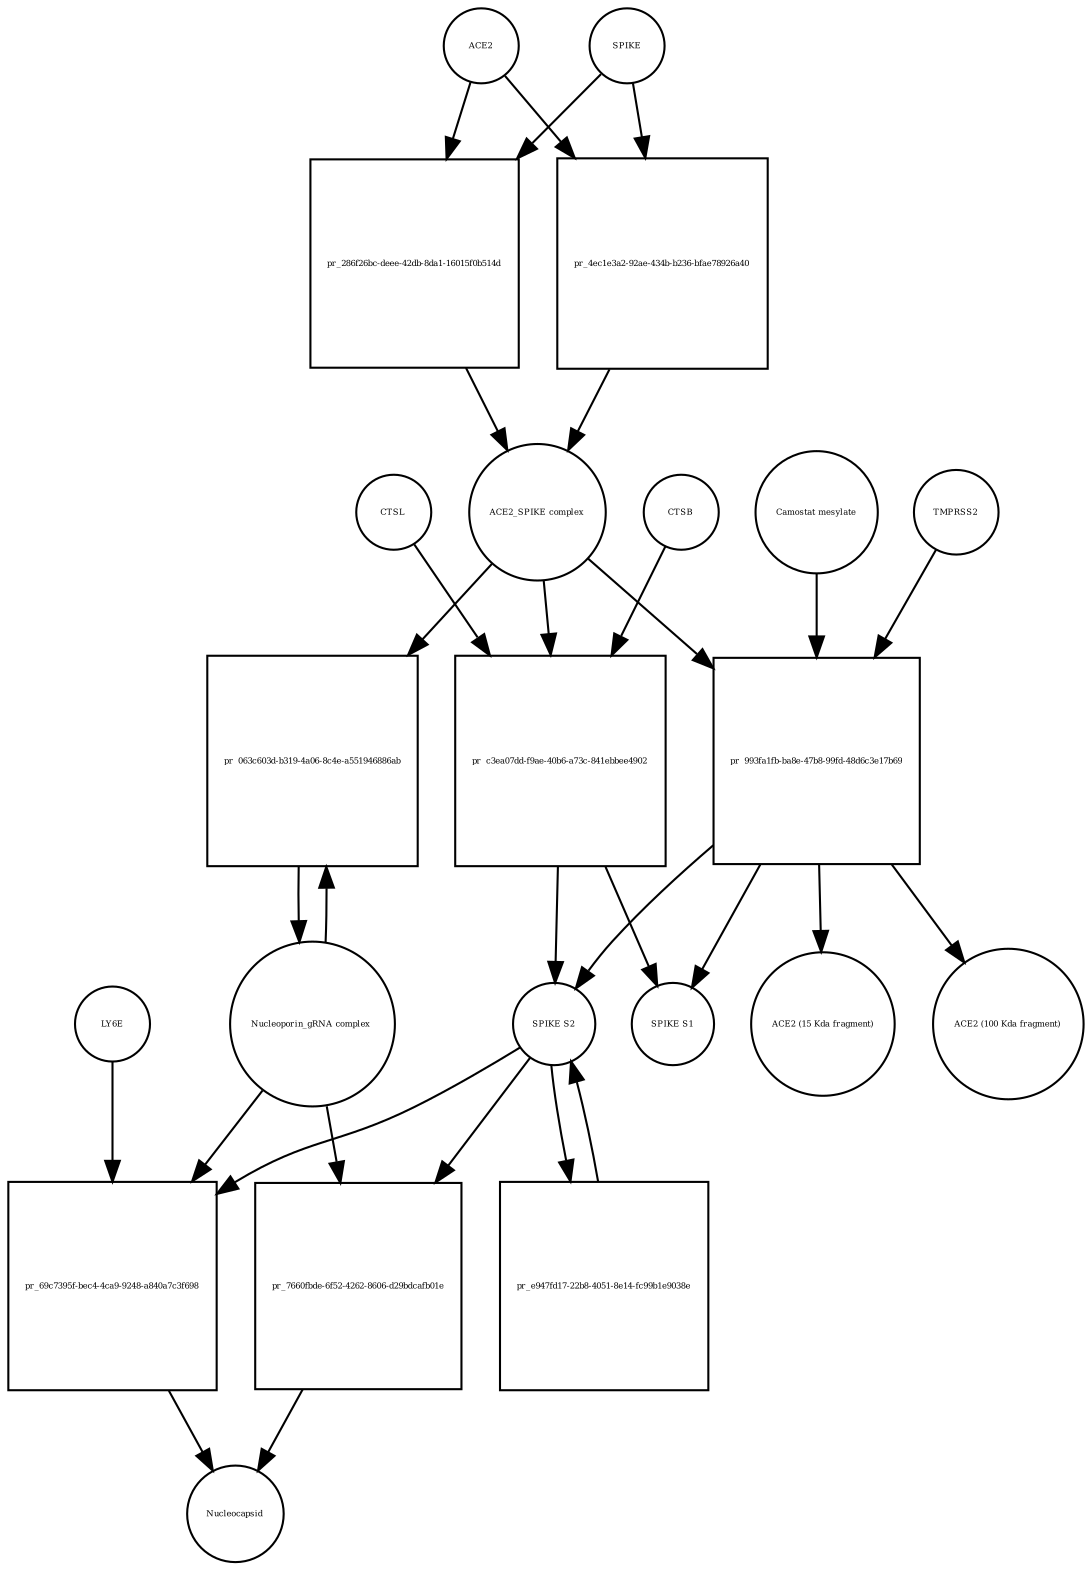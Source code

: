 strict digraph  {
ACE2 [annotation="", bipartite=0, cls=macromolecule, fontsize=4, label=ACE2, shape=circle];
"pr_286f26bc-deee-42db-8da1-16015f0b514d" [annotation="", bipartite=1, cls=process, fontsize=4, label="pr_286f26bc-deee-42db-8da1-16015f0b514d", shape=square];
"ACE2_SPIKE complex" [annotation="", bipartite=0, cls=complex, fontsize=4, label="ACE2_SPIKE complex", shape=circle];
SPIKE [annotation="", bipartite=0, cls="macromolecule multimer", fontsize=4, label=SPIKE, shape=circle];
"Nucleoporin_gRNA complex " [annotation="", bipartite=0, cls=complex, fontsize=4, label="Nucleoporin_gRNA complex ", shape=circle];
"pr_063c603d-b319-4a06-8c4e-a551946886ab" [annotation="", bipartite=1, cls=process, fontsize=4, label="pr_063c603d-b319-4a06-8c4e-a551946886ab", shape=square];
"pr_c3ea07dd-f9ae-40b6-a73c-841ebbee4902" [annotation="", bipartite=1, cls=process, fontsize=4, label="pr_c3ea07dd-f9ae-40b6-a73c-841ebbee4902", shape=square];
"SPIKE S2" [annotation="", bipartite=0, cls=macromolecule, fontsize=4, label="SPIKE S2", shape=circle];
CTSB [annotation="", bipartite=0, cls=macromolecule, fontsize=4, label=CTSB, shape=circle];
CTSL [annotation="", bipartite=0, cls=macromolecule, fontsize=4, label=CTSL, shape=circle];
"SPIKE S1" [annotation="", bipartite=0, cls=macromolecule, fontsize=4, label="SPIKE S1", shape=circle];
"pr_993fa1fb-ba8e-47b8-99fd-48d6c3e17b69" [annotation="", bipartite=1, cls=process, fontsize=4, label="pr_993fa1fb-ba8e-47b8-99fd-48d6c3e17b69", shape=square];
TMPRSS2 [annotation="", bipartite=0, cls=macromolecule, fontsize=4, label=TMPRSS2, shape=circle];
"Camostat mesylate" [annotation="urn_miriam_pubchem.compound_2536", bipartite=0, cls="simple chemical", fontsize=4, label="Camostat mesylate", shape=circle];
"ACE2 (15 Kda fragment)" [annotation="", bipartite=0, cls=macromolecule, fontsize=4, label="ACE2 (15 Kda fragment)", shape=circle];
"ACE2 (100 Kda fragment)" [annotation="", bipartite=0, cls=macromolecule, fontsize=4, label="ACE2 (100 Kda fragment)", shape=circle];
"pr_4ec1e3a2-92ae-434b-b236-bfae78926a40" [annotation="", bipartite=1, cls=process, fontsize=4, label="pr_4ec1e3a2-92ae-434b-b236-bfae78926a40", shape=square];
"pr_69c7395f-bec4-4ca9-9248-a840a7c3f698" [annotation="", bipartite=1, cls=process, fontsize=4, label="pr_69c7395f-bec4-4ca9-9248-a840a7c3f698", shape=square];
Nucleocapsid [annotation="", bipartite=0, cls=complex, fontsize=4, label=Nucleocapsid, shape=circle];
LY6E [annotation="", bipartite=0, cls=macromolecule, fontsize=4, label=LY6E, shape=circle];
"pr_e947fd17-22b8-4051-8e14-fc99b1e9038e" [annotation="", bipartite=1, cls=process, fontsize=4, label="pr_e947fd17-22b8-4051-8e14-fc99b1e9038e", shape=square];
"pr_7660fbde-6f52-4262-8606-d29bdcafb01e" [annotation="", bipartite=1, cls=process, fontsize=4, label="pr_7660fbde-6f52-4262-8606-d29bdcafb01e", shape=square];
ACE2 -> "pr_286f26bc-deee-42db-8da1-16015f0b514d"  [annotation="", interaction_type=consumption];
ACE2 -> "pr_4ec1e3a2-92ae-434b-b236-bfae78926a40"  [annotation="", interaction_type=consumption];
"pr_286f26bc-deee-42db-8da1-16015f0b514d" -> "ACE2_SPIKE complex"  [annotation="", interaction_type=production];
"ACE2_SPIKE complex" -> "pr_063c603d-b319-4a06-8c4e-a551946886ab"  [annotation="urn_miriam_pubmed_32142651|urn_miriam_pubmed_32094589", interaction_type=stimulation];
"ACE2_SPIKE complex" -> "pr_c3ea07dd-f9ae-40b6-a73c-841ebbee4902"  [annotation="", interaction_type=consumption];
"ACE2_SPIKE complex" -> "pr_993fa1fb-ba8e-47b8-99fd-48d6c3e17b69"  [annotation="", interaction_type=consumption];
SPIKE -> "pr_286f26bc-deee-42db-8da1-16015f0b514d"  [annotation="", interaction_type=consumption];
SPIKE -> "pr_4ec1e3a2-92ae-434b-b236-bfae78926a40"  [annotation="", interaction_type=consumption];
"Nucleoporin_gRNA complex " -> "pr_063c603d-b319-4a06-8c4e-a551946886ab"  [annotation="", interaction_type=consumption];
"Nucleoporin_gRNA complex " -> "pr_69c7395f-bec4-4ca9-9248-a840a7c3f698"  [annotation="", interaction_type=consumption];
"Nucleoporin_gRNA complex " -> "pr_7660fbde-6f52-4262-8606-d29bdcafb01e"  [annotation="", interaction_type=consumption];
"pr_063c603d-b319-4a06-8c4e-a551946886ab" -> "Nucleoporin_gRNA complex "  [annotation="", interaction_type=production];
"pr_c3ea07dd-f9ae-40b6-a73c-841ebbee4902" -> "SPIKE S2"  [annotation="", interaction_type=production];
"pr_c3ea07dd-f9ae-40b6-a73c-841ebbee4902" -> "SPIKE S1"  [annotation="", interaction_type=production];
"SPIKE S2" -> "pr_69c7395f-bec4-4ca9-9248-a840a7c3f698"  [annotation="urn_miriam_doi_10.1101%2F2020.03.05.979260|urn_miriam_doi_10.1101%2F2020.04.02.021469", interaction_type=stimulation];
"SPIKE S2" -> "pr_e947fd17-22b8-4051-8e14-fc99b1e9038e"  [annotation="", interaction_type=consumption];
"SPIKE S2" -> "pr_7660fbde-6f52-4262-8606-d29bdcafb01e"  [annotation="", interaction_type=stimulation];
CTSB -> "pr_c3ea07dd-f9ae-40b6-a73c-841ebbee4902"  [annotation=urn_miriam_pubmed_32142651, interaction_type=catalysis];
CTSL -> "pr_c3ea07dd-f9ae-40b6-a73c-841ebbee4902"  [annotation=urn_miriam_pubmed_32142651, interaction_type=catalysis];
"pr_993fa1fb-ba8e-47b8-99fd-48d6c3e17b69" -> "SPIKE S2"  [annotation="", interaction_type=production];
"pr_993fa1fb-ba8e-47b8-99fd-48d6c3e17b69" -> "SPIKE S1"  [annotation="", interaction_type=production];
"pr_993fa1fb-ba8e-47b8-99fd-48d6c3e17b69" -> "ACE2 (15 Kda fragment)"  [annotation="", interaction_type=production];
"pr_993fa1fb-ba8e-47b8-99fd-48d6c3e17b69" -> "ACE2 (100 Kda fragment)"  [annotation="", interaction_type=production];
TMPRSS2 -> "pr_993fa1fb-ba8e-47b8-99fd-48d6c3e17b69"  [annotation="urn_miriam_pubmed_32142651|urn_miriam_pubmed_32094589|urn_miriam_pubmed_24227843", interaction_type=catalysis];
"Camostat mesylate" -> "pr_993fa1fb-ba8e-47b8-99fd-48d6c3e17b69"  [annotation="urn_miriam_pubmed_32142651|urn_miriam_pubmed_32094589|urn_miriam_pubmed_24227843", interaction_type=inhibition];
"pr_4ec1e3a2-92ae-434b-b236-bfae78926a40" -> "ACE2_SPIKE complex"  [annotation="", interaction_type=production];
"pr_69c7395f-bec4-4ca9-9248-a840a7c3f698" -> Nucleocapsid  [annotation="", interaction_type=production];
LY6E -> "pr_69c7395f-bec4-4ca9-9248-a840a7c3f698"  [annotation="urn_miriam_doi_10.1101%2F2020.03.05.979260|urn_miriam_doi_10.1101%2F2020.04.02.021469", interaction_type=inhibition];
"pr_e947fd17-22b8-4051-8e14-fc99b1e9038e" -> "SPIKE S2"  [annotation="", interaction_type=production];
"pr_7660fbde-6f52-4262-8606-d29bdcafb01e" -> Nucleocapsid  [annotation="", interaction_type=production];
}

